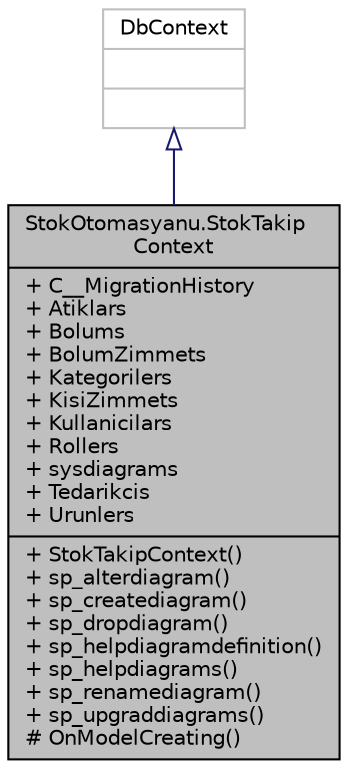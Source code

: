 digraph "StokOtomasyanu.StokTakipContext"
{
  edge [fontname="Helvetica",fontsize="10",labelfontname="Helvetica",labelfontsize="10"];
  node [fontname="Helvetica",fontsize="10",shape=record];
  Node2 [label="{StokOtomasyanu.StokTakip\lContext\n|+ C__MigrationHistory\l+ Atiklars\l+ Bolums\l+ BolumZimmets\l+ Kategorilers\l+ KisiZimmets\l+ Kullanicilars\l+ Rollers\l+ sysdiagrams\l+ Tedarikcis\l+ Urunlers\l|+ StokTakipContext()\l+ sp_alterdiagram()\l+ sp_creatediagram()\l+ sp_dropdiagram()\l+ sp_helpdiagramdefinition()\l+ sp_helpdiagrams()\l+ sp_renamediagram()\l+ sp_upgraddiagrams()\l# OnModelCreating()\l}",height=0.2,width=0.4,color="black", fillcolor="grey75", style="filled", fontcolor="black"];
  Node3 -> Node2 [dir="back",color="midnightblue",fontsize="10",style="solid",arrowtail="onormal",fontname="Helvetica"];
  Node3 [label="{DbContext\n||}",height=0.2,width=0.4,color="grey75", fillcolor="white", style="filled"];
}
